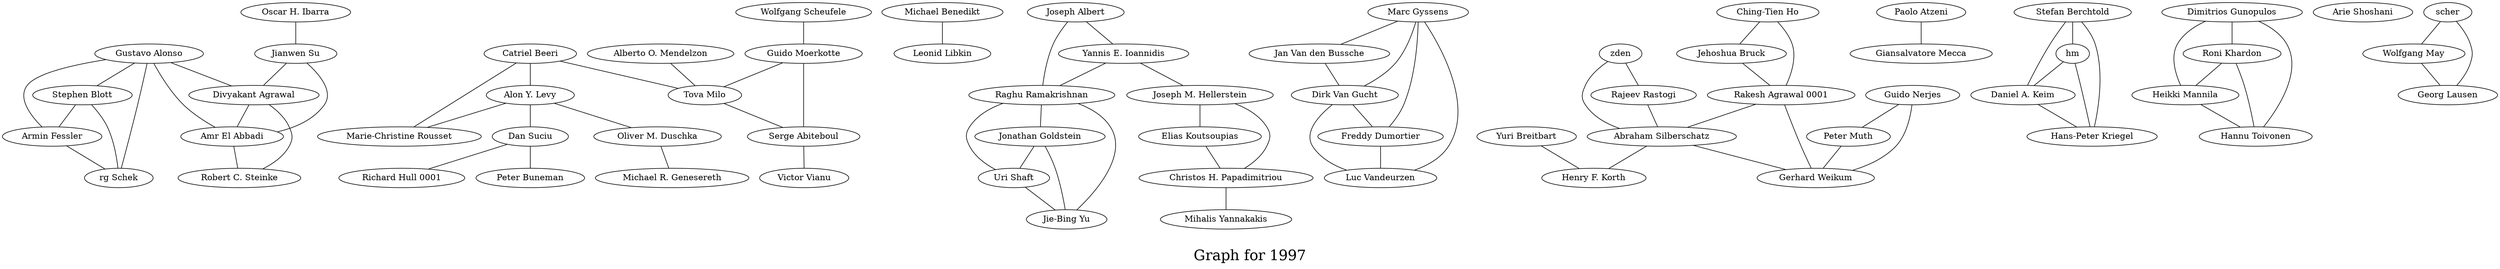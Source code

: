 /*****
Graph for 1997
*****/

graph G {
  graph [splines=true overlap=false]
  node  [shape=ellipse, width=0.3, height=0.3]
  0 [label="Gustavo Alonso"];
  1 [label="Stephen Blott"];
  2 [label="Armin Fessler"];
  3 [label="rg Schek"];
  4 [label="Catriel Beeri"];
  5 [label="Alon Y. Levy"];
  6 [label="Marie-Christine Rousset"];
  7 [label="Michael Benedikt"];
  8 [label="Leonid Libkin"];
  9 [label="Joseph Albert"];
  10 [label="Yannis E. Ioannidis"];
  11 [label="Raghu Ramakrishnan"];
  12 [label="Marc Gyssens"];
  13 [label="Jan Van den Bussche"];
  14 [label="Dirk Van Gucht"];
  15 [label="Ching-Tien Ho"];
  16 [label="Jehoshua Bruck"];
  17 [label="Rakesh Agrawal 0001"];
  18 [label="Paolo Atzeni"];
  19 [label="Giansalvatore Mecca"];
  20 [label="Joseph M. Hellerstein"];
  21 [label="Elias Koutsoupias"];
  22 [label="Christos H. Papadimitriou"];
  23 [label="Dan Suciu"];
  24 [label="Jonathan Goldstein"];
  25 [label="Uri Shaft"];
  26 [label="Jie-Bing Yu"];
  27 [label="Oscar H. Ibarra"];
  28 [label="Jianwen Su"];
  29 [label="Richard Hull 0001"];
  30 [label="Freddy Dumortier"];
  31 [label="Luc Vandeurzen"];
  32 [label="Mihalis Yannakakis"];
  33 [label="zden"];
  34 [label="Rajeev Rastogi"];
  35 [label="Abraham Silberschatz"];
  36 [label="Yuri Breitbart"];
  37 [label="Henry F. Korth"];
  38 [label="Stefan Berchtold"];
  39 [label="hm"];
  40 [label="Daniel A. Keim"];
  41 [label="Hans-Peter Kriegel"];
  42 [label="Wolfgang Scheufele"];
  43 [label="Guido Moerkotte"];
  44 [label="Peter Buneman"];
  45 [label="Alberto O. Mendelzon"];
  46 [label="Tova Milo"];
  47 [label="Serge Abiteboul"];
  48 [label="Victor Vianu"];
  49 [label="Dimitrios Gunopulos"];
  50 [label="Roni Khardon"];
  51 [label="Heikki Mannila"];
  52 [label="Hannu Toivonen"];
  53 [label="Guido Nerjes"];
  54 [label="Peter Muth"];
  55 [label="Gerhard Weikum"];
  56 [label="Oliver M. Duschka"];
  57 [label="Michael R. Genesereth"];
  58 [label="Arie Shoshani"];
  59 [label="scher"];
  60 [label="Wolfgang May"];
  61 [label="Georg Lausen"];
  62 [label="Divyakant Agrawal"];
  63 [label="Amr El Abbadi"];
  64 [label="Robert C. Steinke"];
  0 -- 1;
  0 -- 2;
  0 -- 3;
  0 -- 62;
  0 -- 63;
  1 -- 2;
  1 -- 3;
  2 -- 3;
  4 -- 5;
  4 -- 6;
  4 -- 46;
  5 -- 6;
  5 -- 23;
  5 -- 56;
  7 -- 8;
  9 -- 10;
  9 -- 11;
  10 -- 11;
  10 -- 20;
  11 -- 24;
  11 -- 25;
  11 -- 26;
  12 -- 13;
  12 -- 14;
  12 -- 30;
  12 -- 31;
  13 -- 14;
  14 -- 30;
  14 -- 31;
  15 -- 16;
  15 -- 17;
  16 -- 17;
  17 -- 35;
  17 -- 55;
  18 -- 19;
  20 -- 21;
  20 -- 22;
  21 -- 22;
  22 -- 32;
  23 -- 29;
  23 -- 44;
  24 -- 25;
  24 -- 26;
  25 -- 26;
  27 -- 28;
  28 -- 62;
  28 -- 63;
  30 -- 31;
  33 -- 34;
  33 -- 35;
  34 -- 35;
  35 -- 37;
  35 -- 55;
  36 -- 37;
  38 -- 39;
  38 -- 40;
  38 -- 41;
  39 -- 40;
  39 -- 41;
  40 -- 41;
  42 -- 43;
  43 -- 46;
  43 -- 47;
  45 -- 46;
  46 -- 47;
  47 -- 48;
  49 -- 50;
  49 -- 51;
  49 -- 52;
  50 -- 51;
  50 -- 52;
  51 -- 52;
  53 -- 54;
  53 -- 55;
  54 -- 55;
  56 -- 57;
  59 -- 60;
  59 -- 61;
  60 -- 61;
  62 -- 63;
  62 -- 64;
  63 -- 64;
  label = "\nGraph for 1997\n";  fontsize=24;
}

